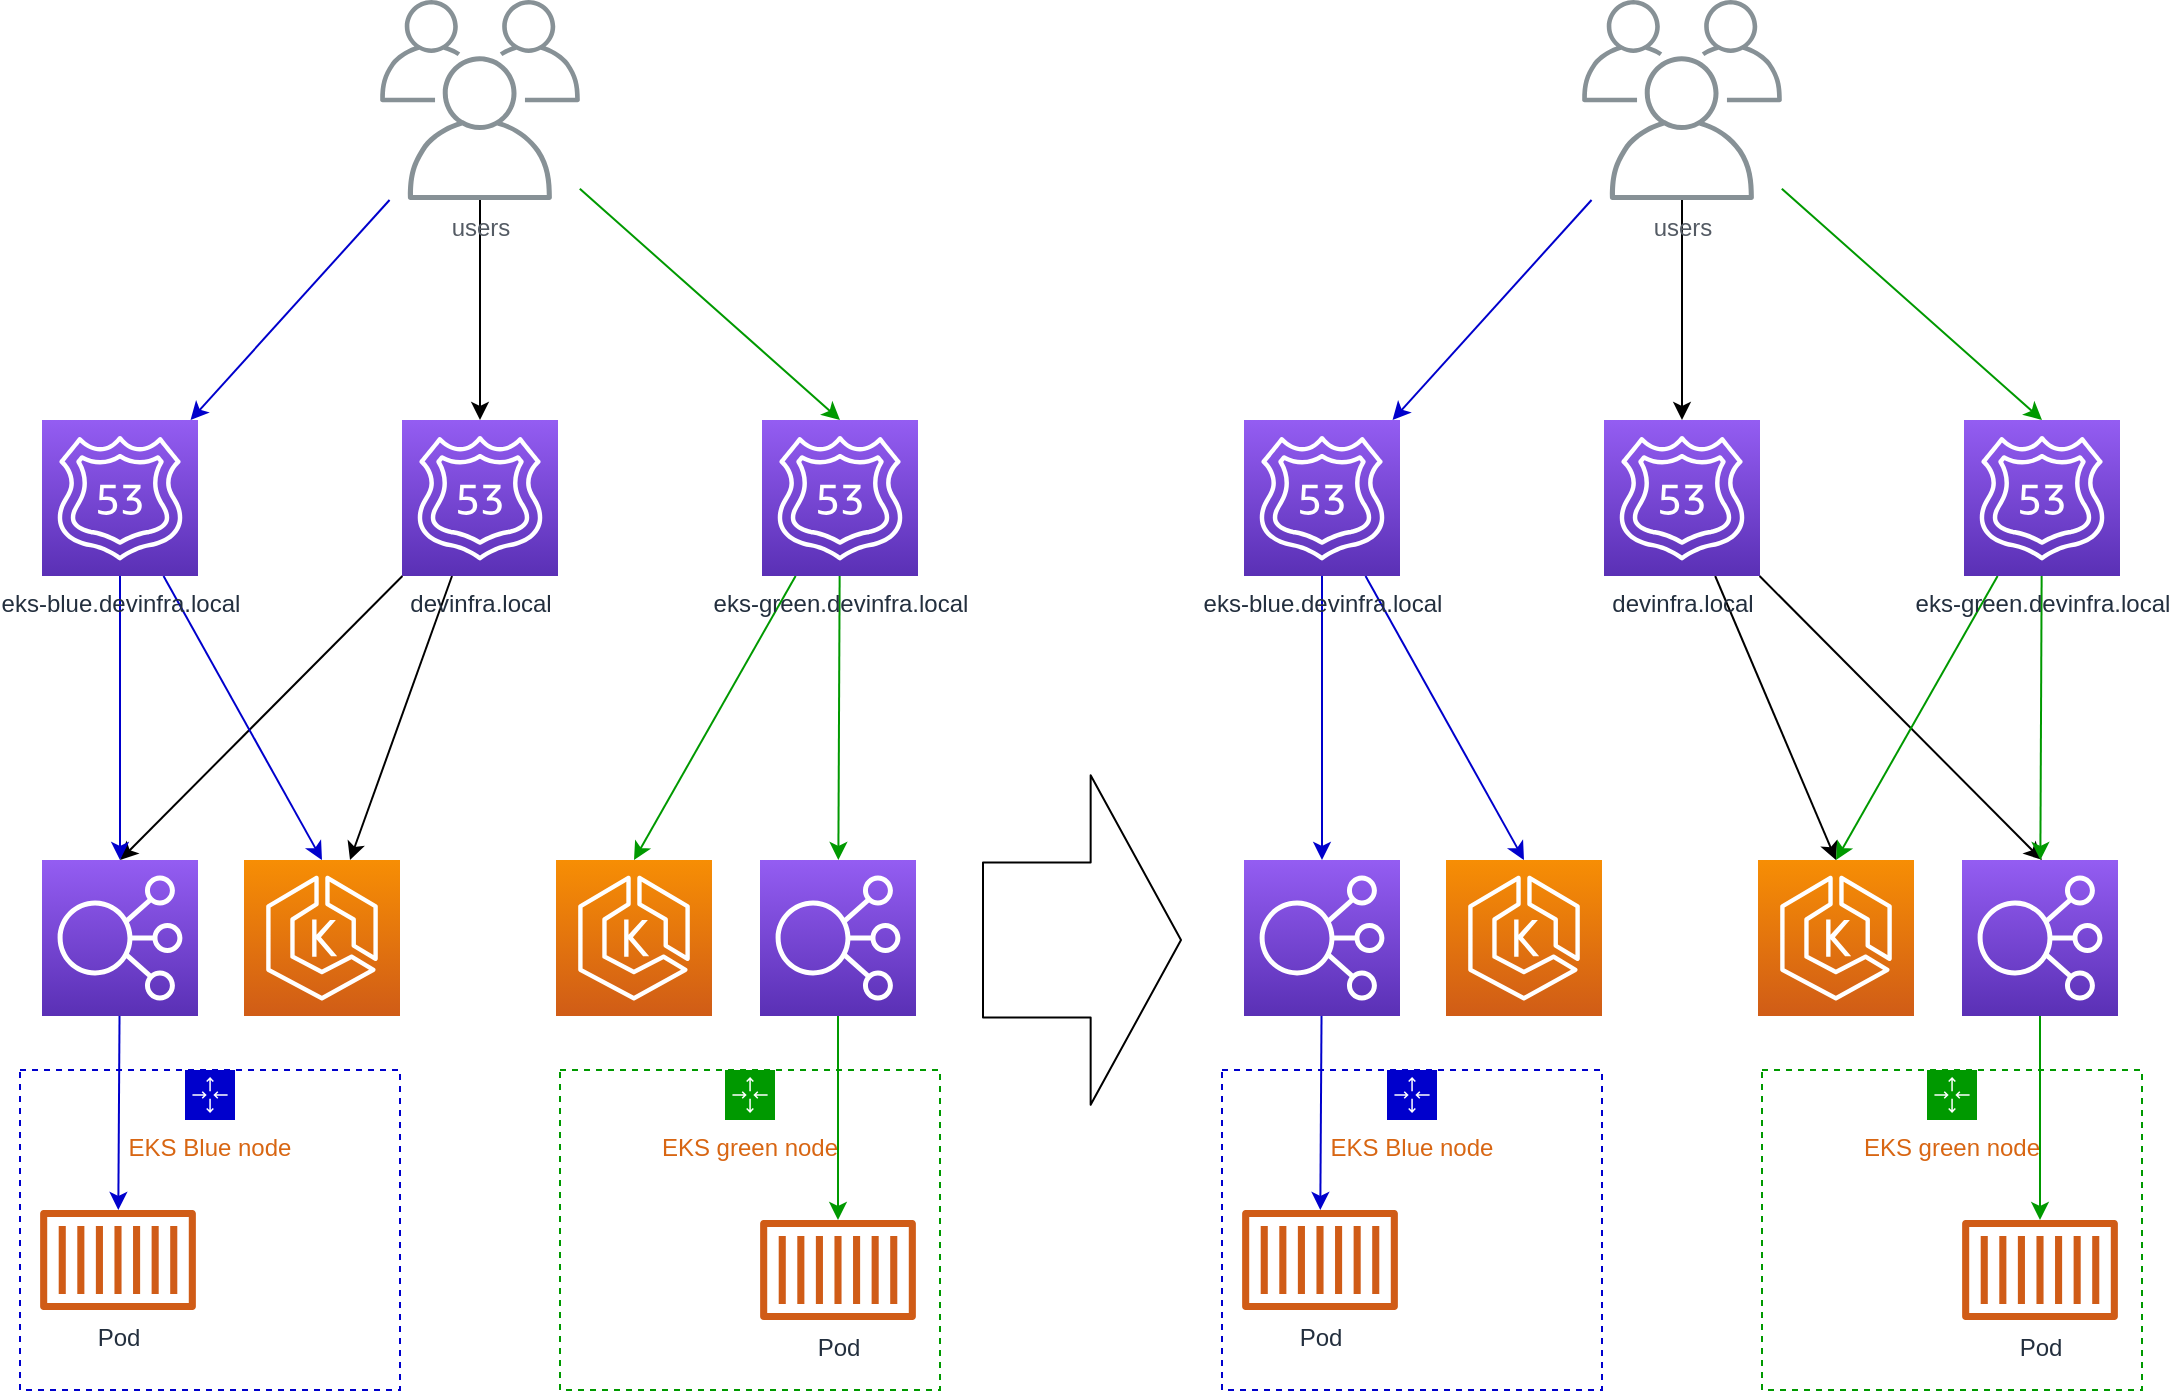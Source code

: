 <mxfile version="14.8.4" type="device"><diagram id="Ht1M8jgEwFfnCIfOTk4-" name="Page-1"><mxGraphModel dx="981" dy="486" grid="1" gridSize="10" guides="1" tooltips="1" connect="1" arrows="1" fold="1" page="1" pageScale="1" pageWidth="827" pageHeight="1169" math="0" shadow="0"><root><mxCell id="0"/><mxCell id="1" parent="0"/><mxCell id="fFZPlgN0BVV3cNBPvcIU-9" style="rounded=0;orthogonalLoop=1;jettySize=auto;html=1;strokeColor=#0000CC;" edge="1" parent="1" source="fFZPlgN0BVV3cNBPvcIU-1" target="fFZPlgN0BVV3cNBPvcIU-7"><mxGeometry relative="1" as="geometry"/></mxCell><mxCell id="fFZPlgN0BVV3cNBPvcIU-10" style="edgeStyle=orthogonalEdgeStyle;rounded=0;orthogonalLoop=1;jettySize=auto;html=1;" edge="1" parent="1" source="fFZPlgN0BVV3cNBPvcIU-1" target="fFZPlgN0BVV3cNBPvcIU-2"><mxGeometry relative="1" as="geometry"/></mxCell><mxCell id="fFZPlgN0BVV3cNBPvcIU-11" style="rounded=0;orthogonalLoop=1;jettySize=auto;html=1;entryX=0.5;entryY=0;entryDx=0;entryDy=0;entryPerimeter=0;strokeColor=#009900;" edge="1" parent="1" source="fFZPlgN0BVV3cNBPvcIU-1" target="fFZPlgN0BVV3cNBPvcIU-8"><mxGeometry relative="1" as="geometry"/></mxCell><mxCell id="fFZPlgN0BVV3cNBPvcIU-1" value="users" style="outlineConnect=0;gradientColor=none;fontColor=#545B64;strokeColor=none;fillColor=#879196;dashed=0;verticalLabelPosition=bottom;verticalAlign=top;align=center;html=1;fontSize=12;fontStyle=0;aspect=fixed;shape=mxgraph.aws4.illustration_users;pointerEvents=1" vertex="1" parent="1"><mxGeometry x="219" y="40" width="100" height="100" as="geometry"/></mxCell><mxCell id="fFZPlgN0BVV3cNBPvcIU-13" style="rounded=0;orthogonalLoop=1;jettySize=auto;html=1;" edge="1" parent="1" source="fFZPlgN0BVV3cNBPvcIU-2" target="fFZPlgN0BVV3cNBPvcIU-3"><mxGeometry relative="1" as="geometry"/></mxCell><mxCell id="fFZPlgN0BVV3cNBPvcIU-14" style="rounded=0;orthogonalLoop=1;jettySize=auto;html=1;entryX=0.5;entryY=0;entryDx=0;entryDy=0;entryPerimeter=0;" edge="1" parent="1" source="fFZPlgN0BVV3cNBPvcIU-2" target="fFZPlgN0BVV3cNBPvcIU-5"><mxGeometry relative="1" as="geometry"/></mxCell><mxCell id="fFZPlgN0BVV3cNBPvcIU-2" value="devinfra.local" style="points=[[0,0,0],[0.25,0,0],[0.5,0,0],[0.75,0,0],[1,0,0],[0,1,0],[0.25,1,0],[0.5,1,0],[0.75,1,0],[1,1,0],[0,0.25,0],[0,0.5,0],[0,0.75,0],[1,0.25,0],[1,0.5,0],[1,0.75,0]];outlineConnect=0;fontColor=#232F3E;gradientColor=#945DF2;gradientDirection=north;fillColor=#5A30B5;strokeColor=#ffffff;dashed=0;verticalLabelPosition=bottom;verticalAlign=top;align=center;html=1;fontSize=12;fontStyle=0;aspect=fixed;shape=mxgraph.aws4.resourceIcon;resIcon=mxgraph.aws4.route_53;" vertex="1" parent="1"><mxGeometry x="230" y="250" width="78" height="78" as="geometry"/></mxCell><mxCell id="fFZPlgN0BVV3cNBPvcIU-3" value="" style="points=[[0,0,0],[0.25,0,0],[0.5,0,0],[0.75,0,0],[1,0,0],[0,1,0],[0.25,1,0],[0.5,1,0],[0.75,1,0],[1,1,0],[0,0.25,0],[0,0.5,0],[0,0.75,0],[1,0.25,0],[1,0.5,0],[1,0.75,0]];outlineConnect=0;fontColor=#232F3E;gradientColor=#F78E04;gradientDirection=north;fillColor=#D05C17;strokeColor=#ffffff;dashed=0;verticalLabelPosition=bottom;verticalAlign=top;align=center;html=1;fontSize=12;fontStyle=0;aspect=fixed;shape=mxgraph.aws4.resourceIcon;resIcon=mxgraph.aws4.eks;" vertex="1" parent="1"><mxGeometry x="151" y="470" width="78" height="78" as="geometry"/></mxCell><mxCell id="fFZPlgN0BVV3cNBPvcIU-4" value="EKS Blue node" style="points=[[0,0],[0.25,0],[0.5,0],[0.75,0],[1,0],[1,0.25],[1,0.5],[1,0.75],[1,1],[0.75,1],[0.5,1],[0.25,1],[0,1],[0,0.75],[0,0.5],[0,0.25]];outlineConnect=0;gradientColor=none;html=1;whiteSpace=wrap;fontSize=12;fontStyle=0;shape=mxgraph.aws4.groupCenter;grIcon=mxgraph.aws4.group_auto_scaling_group;grStroke=1;fillColor=none;verticalAlign=top;align=center;fontColor=#D86613;dashed=1;spacingTop=25;strokeColor=#0000CC;" vertex="1" parent="1"><mxGeometry x="39" y="575" width="190" height="160" as="geometry"/></mxCell><mxCell id="fFZPlgN0BVV3cNBPvcIU-16" style="edgeStyle=none;rounded=0;orthogonalLoop=1;jettySize=auto;html=1;strokeColor=#0000CC;" edge="1" parent="1" source="fFZPlgN0BVV3cNBPvcIU-5" target="fFZPlgN0BVV3cNBPvcIU-6"><mxGeometry relative="1" as="geometry"/></mxCell><mxCell id="fFZPlgN0BVV3cNBPvcIU-5" value="" style="points=[[0,0,0],[0.25,0,0],[0.5,0,0],[0.75,0,0],[1,0,0],[0,1,0],[0.25,1,0],[0.5,1,0],[0.75,1,0],[1,1,0],[0,0.25,0],[0,0.5,0],[0,0.75,0],[1,0.25,0],[1,0.5,0],[1,0.75,0]];outlineConnect=0;fontColor=#232F3E;gradientColor=#945DF2;gradientDirection=north;fillColor=#5A30B5;strokeColor=#ffffff;dashed=0;verticalLabelPosition=bottom;verticalAlign=top;align=center;html=1;fontSize=12;fontStyle=0;aspect=fixed;shape=mxgraph.aws4.resourceIcon;resIcon=mxgraph.aws4.elastic_load_balancing;" vertex="1" parent="1"><mxGeometry x="50" y="470" width="78" height="78" as="geometry"/></mxCell><mxCell id="fFZPlgN0BVV3cNBPvcIU-6" value="Pod" style="outlineConnect=0;fontColor=#232F3E;gradientColor=none;fillColor=#D05C17;strokeColor=none;dashed=0;verticalLabelPosition=bottom;verticalAlign=top;align=center;html=1;fontSize=12;fontStyle=0;aspect=fixed;pointerEvents=1;shape=mxgraph.aws4.container_1;" vertex="1" parent="1"><mxGeometry x="49" y="645" width="78" height="50" as="geometry"/></mxCell><mxCell id="fFZPlgN0BVV3cNBPvcIU-12" style="edgeStyle=orthogonalEdgeStyle;rounded=0;orthogonalLoop=1;jettySize=auto;html=1;strokeColor=#0000CC;" edge="1" parent="1" source="fFZPlgN0BVV3cNBPvcIU-7" target="fFZPlgN0BVV3cNBPvcIU-5"><mxGeometry relative="1" as="geometry"/></mxCell><mxCell id="fFZPlgN0BVV3cNBPvcIU-15" style="edgeStyle=none;rounded=0;orthogonalLoop=1;jettySize=auto;html=1;entryX=0.5;entryY=0;entryDx=0;entryDy=0;entryPerimeter=0;strokeColor=#0000CC;" edge="1" parent="1" source="fFZPlgN0BVV3cNBPvcIU-7" target="fFZPlgN0BVV3cNBPvcIU-3"><mxGeometry relative="1" as="geometry"/></mxCell><mxCell id="fFZPlgN0BVV3cNBPvcIU-7" value="eks-blue.devinfra.local" style="points=[[0,0,0],[0.25,0,0],[0.5,0,0],[0.75,0,0],[1,0,0],[0,1,0],[0.25,1,0],[0.5,1,0],[0.75,1,0],[1,1,0],[0,0.25,0],[0,0.5,0],[0,0.75,0],[1,0.25,0],[1,0.5,0],[1,0.75,0]];outlineConnect=0;fontColor=#232F3E;gradientColor=#945DF2;gradientDirection=north;fillColor=#5A30B5;strokeColor=#ffffff;dashed=0;verticalLabelPosition=bottom;verticalAlign=top;align=center;html=1;fontSize=12;fontStyle=0;aspect=fixed;shape=mxgraph.aws4.resourceIcon;resIcon=mxgraph.aws4.route_53;" vertex="1" parent="1"><mxGeometry x="50" y="250" width="78" height="78" as="geometry"/></mxCell><mxCell id="fFZPlgN0BVV3cNBPvcIU-19" style="edgeStyle=none;rounded=0;orthogonalLoop=1;jettySize=auto;html=1;entryX=0.5;entryY=0;entryDx=0;entryDy=0;entryPerimeter=0;strokeColor=#009900;" edge="1" parent="1" source="fFZPlgN0BVV3cNBPvcIU-8" target="fFZPlgN0BVV3cNBPvcIU-17"><mxGeometry relative="1" as="geometry"/></mxCell><mxCell id="fFZPlgN0BVV3cNBPvcIU-20" style="edgeStyle=none;rounded=0;orthogonalLoop=1;jettySize=auto;html=1;strokeColor=#009900;" edge="1" parent="1" source="fFZPlgN0BVV3cNBPvcIU-8" target="fFZPlgN0BVV3cNBPvcIU-18"><mxGeometry relative="1" as="geometry"/></mxCell><mxCell id="fFZPlgN0BVV3cNBPvcIU-8" value="eks-green.devinfra.local" style="points=[[0,0,0],[0.25,0,0],[0.5,0,0],[0.75,0,0],[1,0,0],[0,1,0],[0.25,1,0],[0.5,1,0],[0.75,1,0],[1,1,0],[0,0.25,0],[0,0.5,0],[0,0.75,0],[1,0.25,0],[1,0.5,0],[1,0.75,0]];outlineConnect=0;fontColor=#232F3E;gradientColor=#945DF2;gradientDirection=north;fillColor=#5A30B5;strokeColor=#ffffff;dashed=0;verticalLabelPosition=bottom;verticalAlign=top;align=center;html=1;fontSize=12;fontStyle=0;aspect=fixed;shape=mxgraph.aws4.resourceIcon;resIcon=mxgraph.aws4.route_53;" vertex="1" parent="1"><mxGeometry x="410" y="250" width="78" height="78" as="geometry"/></mxCell><mxCell id="fFZPlgN0BVV3cNBPvcIU-17" value="" style="points=[[0,0,0],[0.25,0,0],[0.5,0,0],[0.75,0,0],[1,0,0],[0,1,0],[0.25,1,0],[0.5,1,0],[0.75,1,0],[1,1,0],[0,0.25,0],[0,0.5,0],[0,0.75,0],[1,0.25,0],[1,0.5,0],[1,0.75,0]];outlineConnect=0;fontColor=#232F3E;gradientColor=#F78E04;gradientDirection=north;fillColor=#D05C17;strokeColor=#ffffff;dashed=0;verticalLabelPosition=bottom;verticalAlign=top;align=center;html=1;fontSize=12;fontStyle=0;aspect=fixed;shape=mxgraph.aws4.resourceIcon;resIcon=mxgraph.aws4.eks;" vertex="1" parent="1"><mxGeometry x="307" y="470" width="78" height="78" as="geometry"/></mxCell><mxCell id="fFZPlgN0BVV3cNBPvcIU-23" style="edgeStyle=none;rounded=0;orthogonalLoop=1;jettySize=auto;html=1;strokeColor=#009900;" edge="1" parent="1" source="fFZPlgN0BVV3cNBPvcIU-18" target="fFZPlgN0BVV3cNBPvcIU-22"><mxGeometry relative="1" as="geometry"/></mxCell><mxCell id="fFZPlgN0BVV3cNBPvcIU-18" value="" style="points=[[0,0,0],[0.25,0,0],[0.5,0,0],[0.75,0,0],[1,0,0],[0,1,0],[0.25,1,0],[0.5,1,0],[0.75,1,0],[1,1,0],[0,0.25,0],[0,0.5,0],[0,0.75,0],[1,0.25,0],[1,0.5,0],[1,0.75,0]];outlineConnect=0;fontColor=#232F3E;gradientColor=#945DF2;gradientDirection=north;fillColor=#5A30B5;strokeColor=#ffffff;dashed=0;verticalLabelPosition=bottom;verticalAlign=top;align=center;html=1;fontSize=12;fontStyle=0;aspect=fixed;shape=mxgraph.aws4.resourceIcon;resIcon=mxgraph.aws4.elastic_load_balancing;" vertex="1" parent="1"><mxGeometry x="409" y="470" width="78" height="78" as="geometry"/></mxCell><mxCell id="fFZPlgN0BVV3cNBPvcIU-21" value="EKS green node" style="points=[[0,0],[0.25,0],[0.5,0],[0.75,0],[1,0],[1,0.25],[1,0.5],[1,0.75],[1,1],[0.75,1],[0.5,1],[0.25,1],[0,1],[0,0.75],[0,0.5],[0,0.25]];outlineConnect=0;gradientColor=none;html=1;whiteSpace=wrap;fontSize=12;fontStyle=0;shape=mxgraph.aws4.groupCenter;grIcon=mxgraph.aws4.group_auto_scaling_group;grStroke=1;fillColor=none;verticalAlign=top;align=center;fontColor=#D86613;dashed=1;spacingTop=25;strokeColor=#009900;" vertex="1" parent="1"><mxGeometry x="309" y="575" width="190" height="160" as="geometry"/></mxCell><mxCell id="fFZPlgN0BVV3cNBPvcIU-22" value="Pod" style="outlineConnect=0;fontColor=#232F3E;gradientColor=none;fillColor=#D05C17;strokeColor=none;dashed=0;verticalLabelPosition=bottom;verticalAlign=top;align=center;html=1;fontSize=12;fontStyle=0;aspect=fixed;pointerEvents=1;shape=mxgraph.aws4.container_1;" vertex="1" parent="1"><mxGeometry x="409" y="650" width="78" height="50" as="geometry"/></mxCell><mxCell id="fFZPlgN0BVV3cNBPvcIU-69" style="rounded=0;orthogonalLoop=1;jettySize=auto;html=1;strokeColor=#0000CC;" edge="1" parent="1" source="fFZPlgN0BVV3cNBPvcIU-72" target="fFZPlgN0BVV3cNBPvcIU-83"><mxGeometry relative="1" as="geometry"/></mxCell><mxCell id="fFZPlgN0BVV3cNBPvcIU-70" style="edgeStyle=orthogonalEdgeStyle;rounded=0;orthogonalLoop=1;jettySize=auto;html=1;" edge="1" parent="1" source="fFZPlgN0BVV3cNBPvcIU-72" target="fFZPlgN0BVV3cNBPvcIU-75"><mxGeometry relative="1" as="geometry"/></mxCell><mxCell id="fFZPlgN0BVV3cNBPvcIU-71" style="rounded=0;orthogonalLoop=1;jettySize=auto;html=1;entryX=0.5;entryY=0;entryDx=0;entryDy=0;entryPerimeter=0;strokeColor=#009900;" edge="1" parent="1" source="fFZPlgN0BVV3cNBPvcIU-72" target="fFZPlgN0BVV3cNBPvcIU-86"><mxGeometry relative="1" as="geometry"/></mxCell><mxCell id="fFZPlgN0BVV3cNBPvcIU-72" value="users" style="outlineConnect=0;gradientColor=none;fontColor=#545B64;strokeColor=none;fillColor=#879196;dashed=0;verticalLabelPosition=bottom;verticalAlign=top;align=center;html=1;fontSize=12;fontStyle=0;aspect=fixed;shape=mxgraph.aws4.illustration_users;pointerEvents=1" vertex="1" parent="1"><mxGeometry x="820" y="40" width="100" height="100" as="geometry"/></mxCell><mxCell id="fFZPlgN0BVV3cNBPvcIU-73" style="rounded=0;orthogonalLoop=1;jettySize=auto;html=1;entryX=0.5;entryY=0;entryDx=0;entryDy=0;entryPerimeter=0;" edge="1" parent="1" source="fFZPlgN0BVV3cNBPvcIU-75" target="fFZPlgN0BVV3cNBPvcIU-87"><mxGeometry relative="1" as="geometry"/></mxCell><mxCell id="fFZPlgN0BVV3cNBPvcIU-74" style="rounded=0;orthogonalLoop=1;jettySize=auto;html=1;" edge="1" parent="1" source="fFZPlgN0BVV3cNBPvcIU-75"><mxGeometry relative="1" as="geometry"><mxPoint x="1050" y="470" as="targetPoint"/></mxGeometry></mxCell><mxCell id="fFZPlgN0BVV3cNBPvcIU-75" value="devinfra.local" style="points=[[0,0,0],[0.25,0,0],[0.5,0,0],[0.75,0,0],[1,0,0],[0,1,0],[0.25,1,0],[0.5,1,0],[0.75,1,0],[1,1,0],[0,0.25,0],[0,0.5,0],[0,0.75,0],[1,0.25,0],[1,0.5,0],[1,0.75,0]];outlineConnect=0;fontColor=#232F3E;gradientColor=#945DF2;gradientDirection=north;fillColor=#5A30B5;strokeColor=#ffffff;dashed=0;verticalLabelPosition=bottom;verticalAlign=top;align=center;html=1;fontSize=12;fontStyle=0;aspect=fixed;shape=mxgraph.aws4.resourceIcon;resIcon=mxgraph.aws4.route_53;" vertex="1" parent="1"><mxGeometry x="831" y="250" width="78" height="78" as="geometry"/></mxCell><mxCell id="fFZPlgN0BVV3cNBPvcIU-76" value="" style="points=[[0,0,0],[0.25,0,0],[0.5,0,0],[0.75,0,0],[1,0,0],[0,1,0],[0.25,1,0],[0.5,1,0],[0.75,1,0],[1,1,0],[0,0.25,0],[0,0.5,0],[0,0.75,0],[1,0.25,0],[1,0.5,0],[1,0.75,0]];outlineConnect=0;fontColor=#232F3E;gradientColor=#F78E04;gradientDirection=north;fillColor=#D05C17;strokeColor=#ffffff;dashed=0;verticalLabelPosition=bottom;verticalAlign=top;align=center;html=1;fontSize=12;fontStyle=0;aspect=fixed;shape=mxgraph.aws4.resourceIcon;resIcon=mxgraph.aws4.eks;" vertex="1" parent="1"><mxGeometry x="752" y="470" width="78" height="78" as="geometry"/></mxCell><mxCell id="fFZPlgN0BVV3cNBPvcIU-77" value="EKS Blue node" style="points=[[0,0],[0.25,0],[0.5,0],[0.75,0],[1,0],[1,0.25],[1,0.5],[1,0.75],[1,1],[0.75,1],[0.5,1],[0.25,1],[0,1],[0,0.75],[0,0.5],[0,0.25]];outlineConnect=0;gradientColor=none;html=1;whiteSpace=wrap;fontSize=12;fontStyle=0;shape=mxgraph.aws4.groupCenter;grIcon=mxgraph.aws4.group_auto_scaling_group;grStroke=1;fillColor=none;verticalAlign=top;align=center;fontColor=#D86613;dashed=1;spacingTop=25;strokeColor=#0000CC;" vertex="1" parent="1"><mxGeometry x="640" y="575" width="190" height="160" as="geometry"/></mxCell><mxCell id="fFZPlgN0BVV3cNBPvcIU-78" style="edgeStyle=none;rounded=0;orthogonalLoop=1;jettySize=auto;html=1;strokeColor=#0000CC;" edge="1" parent="1" source="fFZPlgN0BVV3cNBPvcIU-79" target="fFZPlgN0BVV3cNBPvcIU-80"><mxGeometry relative="1" as="geometry"/></mxCell><mxCell id="fFZPlgN0BVV3cNBPvcIU-79" value="" style="points=[[0,0,0],[0.25,0,0],[0.5,0,0],[0.75,0,0],[1,0,0],[0,1,0],[0.25,1,0],[0.5,1,0],[0.75,1,0],[1,1,0],[0,0.25,0],[0,0.5,0],[0,0.75,0],[1,0.25,0],[1,0.5,0],[1,0.75,0]];outlineConnect=0;fontColor=#232F3E;gradientColor=#945DF2;gradientDirection=north;fillColor=#5A30B5;strokeColor=#ffffff;dashed=0;verticalLabelPosition=bottom;verticalAlign=top;align=center;html=1;fontSize=12;fontStyle=0;aspect=fixed;shape=mxgraph.aws4.resourceIcon;resIcon=mxgraph.aws4.elastic_load_balancing;" vertex="1" parent="1"><mxGeometry x="651" y="470" width="78" height="78" as="geometry"/></mxCell><mxCell id="fFZPlgN0BVV3cNBPvcIU-80" value="Pod" style="outlineConnect=0;fontColor=#232F3E;gradientColor=none;fillColor=#D05C17;strokeColor=none;dashed=0;verticalLabelPosition=bottom;verticalAlign=top;align=center;html=1;fontSize=12;fontStyle=0;aspect=fixed;pointerEvents=1;shape=mxgraph.aws4.container_1;" vertex="1" parent="1"><mxGeometry x="650" y="645" width="78" height="50" as="geometry"/></mxCell><mxCell id="fFZPlgN0BVV3cNBPvcIU-81" style="edgeStyle=orthogonalEdgeStyle;rounded=0;orthogonalLoop=1;jettySize=auto;html=1;strokeColor=#0000CC;" edge="1" parent="1" source="fFZPlgN0BVV3cNBPvcIU-83" target="fFZPlgN0BVV3cNBPvcIU-79"><mxGeometry relative="1" as="geometry"/></mxCell><mxCell id="fFZPlgN0BVV3cNBPvcIU-82" style="edgeStyle=none;rounded=0;orthogonalLoop=1;jettySize=auto;html=1;entryX=0.5;entryY=0;entryDx=0;entryDy=0;entryPerimeter=0;strokeColor=#0000CC;" edge="1" parent="1" source="fFZPlgN0BVV3cNBPvcIU-83" target="fFZPlgN0BVV3cNBPvcIU-76"><mxGeometry relative="1" as="geometry"/></mxCell><mxCell id="fFZPlgN0BVV3cNBPvcIU-83" value="eks-blue.devinfra.local" style="points=[[0,0,0],[0.25,0,0],[0.5,0,0],[0.75,0,0],[1,0,0],[0,1,0],[0.25,1,0],[0.5,1,0],[0.75,1,0],[1,1,0],[0,0.25,0],[0,0.5,0],[0,0.75,0],[1,0.25,0],[1,0.5,0],[1,0.75,0]];outlineConnect=0;fontColor=#232F3E;gradientColor=#945DF2;gradientDirection=north;fillColor=#5A30B5;strokeColor=#ffffff;dashed=0;verticalLabelPosition=bottom;verticalAlign=top;align=center;html=1;fontSize=12;fontStyle=0;aspect=fixed;shape=mxgraph.aws4.resourceIcon;resIcon=mxgraph.aws4.route_53;" vertex="1" parent="1"><mxGeometry x="651" y="250" width="78" height="78" as="geometry"/></mxCell><mxCell id="fFZPlgN0BVV3cNBPvcIU-84" style="edgeStyle=none;rounded=0;orthogonalLoop=1;jettySize=auto;html=1;entryX=0.5;entryY=0;entryDx=0;entryDy=0;entryPerimeter=0;strokeColor=#009900;" edge="1" parent="1" source="fFZPlgN0BVV3cNBPvcIU-86" target="fFZPlgN0BVV3cNBPvcIU-87"><mxGeometry relative="1" as="geometry"/></mxCell><mxCell id="fFZPlgN0BVV3cNBPvcIU-85" style="edgeStyle=none;rounded=0;orthogonalLoop=1;jettySize=auto;html=1;strokeColor=#009900;" edge="1" parent="1" source="fFZPlgN0BVV3cNBPvcIU-86" target="fFZPlgN0BVV3cNBPvcIU-89"><mxGeometry relative="1" as="geometry"/></mxCell><mxCell id="fFZPlgN0BVV3cNBPvcIU-86" value="eks-green.devinfra.local" style="points=[[0,0,0],[0.25,0,0],[0.5,0,0],[0.75,0,0],[1,0,0],[0,1,0],[0.25,1,0],[0.5,1,0],[0.75,1,0],[1,1,0],[0,0.25,0],[0,0.5,0],[0,0.75,0],[1,0.25,0],[1,0.5,0],[1,0.75,0]];outlineConnect=0;fontColor=#232F3E;gradientColor=#945DF2;gradientDirection=north;fillColor=#5A30B5;strokeColor=#ffffff;dashed=0;verticalLabelPosition=bottom;verticalAlign=top;align=center;html=1;fontSize=12;fontStyle=0;aspect=fixed;shape=mxgraph.aws4.resourceIcon;resIcon=mxgraph.aws4.route_53;" vertex="1" parent="1"><mxGeometry x="1011" y="250" width="78" height="78" as="geometry"/></mxCell><mxCell id="fFZPlgN0BVV3cNBPvcIU-87" value="" style="points=[[0,0,0],[0.25,0,0],[0.5,0,0],[0.75,0,0],[1,0,0],[0,1,0],[0.25,1,0],[0.5,1,0],[0.75,1,0],[1,1,0],[0,0.25,0],[0,0.5,0],[0,0.75,0],[1,0.25,0],[1,0.5,0],[1,0.75,0]];outlineConnect=0;fontColor=#232F3E;gradientColor=#F78E04;gradientDirection=north;fillColor=#D05C17;strokeColor=#ffffff;dashed=0;verticalLabelPosition=bottom;verticalAlign=top;align=center;html=1;fontSize=12;fontStyle=0;aspect=fixed;shape=mxgraph.aws4.resourceIcon;resIcon=mxgraph.aws4.eks;" vertex="1" parent="1"><mxGeometry x="908" y="470" width="78" height="78" as="geometry"/></mxCell><mxCell id="fFZPlgN0BVV3cNBPvcIU-88" style="edgeStyle=none;rounded=0;orthogonalLoop=1;jettySize=auto;html=1;strokeColor=#009900;" edge="1" parent="1" source="fFZPlgN0BVV3cNBPvcIU-89" target="fFZPlgN0BVV3cNBPvcIU-91"><mxGeometry relative="1" as="geometry"/></mxCell><mxCell id="fFZPlgN0BVV3cNBPvcIU-89" value="" style="points=[[0,0,0],[0.25,0,0],[0.5,0,0],[0.75,0,0],[1,0,0],[0,1,0],[0.25,1,0],[0.5,1,0],[0.75,1,0],[1,1,0],[0,0.25,0],[0,0.5,0],[0,0.75,0],[1,0.25,0],[1,0.5,0],[1,0.75,0]];outlineConnect=0;fontColor=#232F3E;gradientColor=#945DF2;gradientDirection=north;fillColor=#5A30B5;strokeColor=#ffffff;dashed=0;verticalLabelPosition=bottom;verticalAlign=top;align=center;html=1;fontSize=12;fontStyle=0;aspect=fixed;shape=mxgraph.aws4.resourceIcon;resIcon=mxgraph.aws4.elastic_load_balancing;" vertex="1" parent="1"><mxGeometry x="1010" y="470" width="78" height="78" as="geometry"/></mxCell><mxCell id="fFZPlgN0BVV3cNBPvcIU-90" value="EKS green node" style="points=[[0,0],[0.25,0],[0.5,0],[0.75,0],[1,0],[1,0.25],[1,0.5],[1,0.75],[1,1],[0.75,1],[0.5,1],[0.25,1],[0,1],[0,0.75],[0,0.5],[0,0.25]];outlineConnect=0;gradientColor=none;html=1;whiteSpace=wrap;fontSize=12;fontStyle=0;shape=mxgraph.aws4.groupCenter;grIcon=mxgraph.aws4.group_auto_scaling_group;grStroke=1;fillColor=none;verticalAlign=top;align=center;fontColor=#D86613;dashed=1;spacingTop=25;strokeColor=#009900;" vertex="1" parent="1"><mxGeometry x="910" y="575" width="190" height="160" as="geometry"/></mxCell><mxCell id="fFZPlgN0BVV3cNBPvcIU-91" value="Pod" style="outlineConnect=0;fontColor=#232F3E;gradientColor=none;fillColor=#D05C17;strokeColor=none;dashed=0;verticalLabelPosition=bottom;verticalAlign=top;align=center;html=1;fontSize=12;fontStyle=0;aspect=fixed;pointerEvents=1;shape=mxgraph.aws4.container_1;" vertex="1" parent="1"><mxGeometry x="1010" y="650" width="78" height="50" as="geometry"/></mxCell><mxCell id="fFZPlgN0BVV3cNBPvcIU-92" value="" style="shape=flexArrow;endArrow=classic;html=1;endWidth=86.25;endSize=14.725;width=77.5;" edge="1" parent="1"><mxGeometry width="50" height="50" relative="1" as="geometry"><mxPoint x="520" y="510" as="sourcePoint"/><mxPoint x="620" y="510" as="targetPoint"/></mxGeometry></mxCell></root></mxGraphModel></diagram></mxfile>